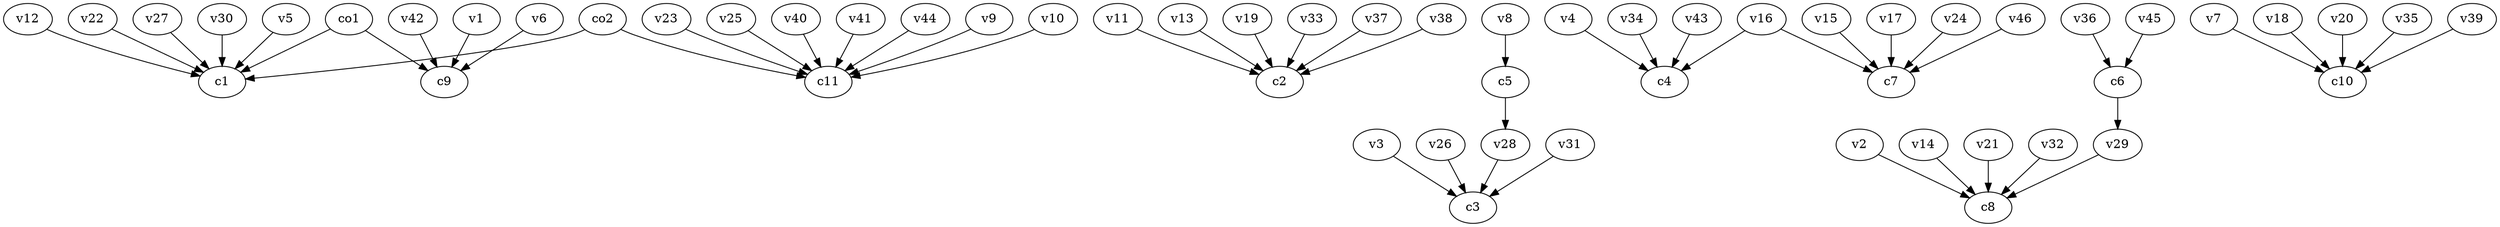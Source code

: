 strict digraph  {
c1;
c2;
c3;
c4;
c5;
c6;
c7;
c8;
c9;
c10;
c11;
v1;
v2;
v3;
v4;
v5;
v6;
v7;
v8;
v9;
v10;
v11;
v12;
v13;
v14;
v15;
v16;
v17;
v18;
v19;
v20;
v21;
v22;
v23;
v24;
v25;
v26;
v27;
v28;
v29;
v30;
v31;
v32;
v33;
v34;
v35;
v36;
v37;
v38;
v39;
v40;
v41;
v42;
v43;
v44;
v45;
v46;
co1;
co2;
c5 -> v28  [weight=1];
c6 -> v29  [weight=1];
v1 -> c9  [weight=1];
v2 -> c8  [weight=1];
v3 -> c3  [weight=1];
v4 -> c4  [weight=1];
v5 -> c1  [weight=1];
v6 -> c9  [weight=1];
v7 -> c10  [weight=1];
v8 -> c5  [weight=1];
v9 -> c11  [weight=1];
v10 -> c11  [weight=1];
v11 -> c2  [weight=1];
v12 -> c1  [weight=1];
v13 -> c2  [weight=1];
v14 -> c8  [weight=1];
v15 -> c7  [weight=1];
v16 -> c4  [weight=1];
v16 -> c7  [weight=1];
v17 -> c7  [weight=1];
v18 -> c10  [weight=1];
v19 -> c2  [weight=1];
v20 -> c10  [weight=1];
v21 -> c8  [weight=1];
v22 -> c1  [weight=1];
v23 -> c11  [weight=1];
v24 -> c7  [weight=1];
v25 -> c11  [weight=1];
v26 -> c3  [weight=1];
v27 -> c1  [weight=1];
v28 -> c3  [weight=1];
v29 -> c8  [weight=1];
v30 -> c1  [weight=1];
v31 -> c3  [weight=1];
v32 -> c8  [weight=1];
v33 -> c2  [weight=1];
v34 -> c4  [weight=1];
v35 -> c10  [weight=1];
v36 -> c6  [weight=1];
v37 -> c2  [weight=1];
v38 -> c2  [weight=1];
v39 -> c10  [weight=1];
v40 -> c11  [weight=1];
v41 -> c11  [weight=1];
v42 -> c9  [weight=1];
v43 -> c4  [weight=1];
v44 -> c11  [weight=1];
v45 -> c6  [weight=1];
v46 -> c7  [weight=1];
co1 -> c9  [weight=1];
co1 -> c1  [weight=1];
co2 -> c11  [weight=1];
co2 -> c1  [weight=1];
}

